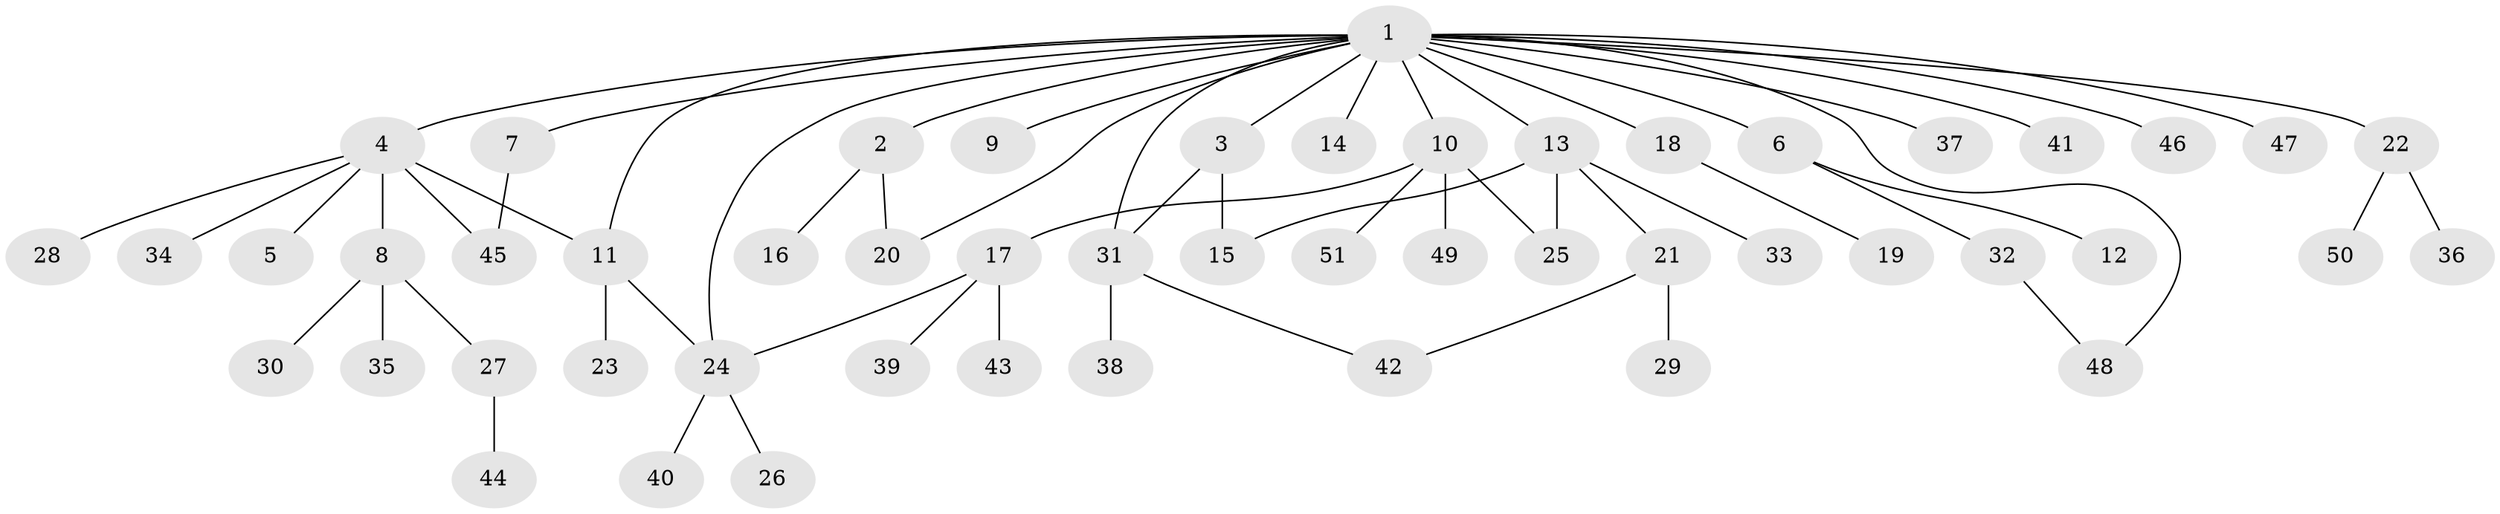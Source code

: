 // Generated by graph-tools (version 1.1) at 2025/11/02/27/25 16:11:09]
// undirected, 51 vertices, 60 edges
graph export_dot {
graph [start="1"]
  node [color=gray90,style=filled];
  1;
  2;
  3;
  4;
  5;
  6;
  7;
  8;
  9;
  10;
  11;
  12;
  13;
  14;
  15;
  16;
  17;
  18;
  19;
  20;
  21;
  22;
  23;
  24;
  25;
  26;
  27;
  28;
  29;
  30;
  31;
  32;
  33;
  34;
  35;
  36;
  37;
  38;
  39;
  40;
  41;
  42;
  43;
  44;
  45;
  46;
  47;
  48;
  49;
  50;
  51;
  1 -- 2;
  1 -- 3;
  1 -- 4;
  1 -- 6;
  1 -- 7;
  1 -- 9;
  1 -- 10;
  1 -- 11;
  1 -- 13;
  1 -- 14;
  1 -- 18;
  1 -- 20;
  1 -- 22;
  1 -- 24;
  1 -- 31;
  1 -- 37;
  1 -- 41;
  1 -- 46;
  1 -- 47;
  1 -- 48;
  2 -- 16;
  2 -- 20;
  3 -- 15;
  3 -- 31;
  4 -- 5;
  4 -- 8;
  4 -- 11;
  4 -- 28;
  4 -- 34;
  4 -- 45;
  6 -- 12;
  6 -- 32;
  7 -- 45;
  8 -- 27;
  8 -- 30;
  8 -- 35;
  10 -- 17;
  10 -- 25;
  10 -- 49;
  10 -- 51;
  11 -- 23;
  11 -- 24;
  13 -- 15;
  13 -- 21;
  13 -- 25;
  13 -- 33;
  17 -- 24;
  17 -- 39;
  17 -- 43;
  18 -- 19;
  21 -- 29;
  21 -- 42;
  22 -- 36;
  22 -- 50;
  24 -- 26;
  24 -- 40;
  27 -- 44;
  31 -- 38;
  31 -- 42;
  32 -- 48;
}
